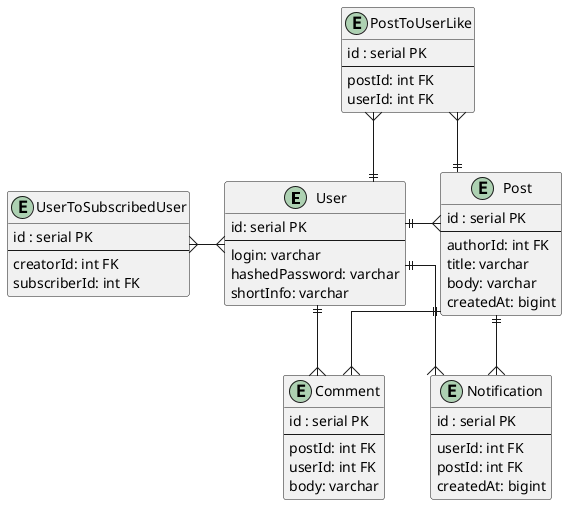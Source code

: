 @startuml
skinparam linetype ortho

entity "User" {
  id: serial PK
  --
  login: varchar
  hashedPassword: varchar
  shortInfo: varchar
}

entity "Post" {
  id : serial PK
  --
  authorId: int FK
  title: varchar
  body: varchar
  createdAt: bigint
}

entity "Comment" {
  id : serial PK
  --
  postId: int FK
  userId: int FK
  body: varchar
}

entity "PostToUserLike" {
  id : serial PK
  --
  postId: int FK
  userId: int FK
}

entity "UserToSubscribedUser" {
  id : serial PK
  --
  creatorId: int FK
  subscriberId: int FK
}

entity "Notification" {
  id : serial PK
  --
  userId: int FK
  postId: int FK
  createdAt: bigint
}

User ||-r-{ Post
User ||-u-{ PostToUserLike
User }-l-{ UserToSubscribedUser
User ||--{ Comment
User ||--{ Notification
Post ||-u-{ PostToUserLike
Post ||--{ Comment
Post ||--{ Notification

@enduml
